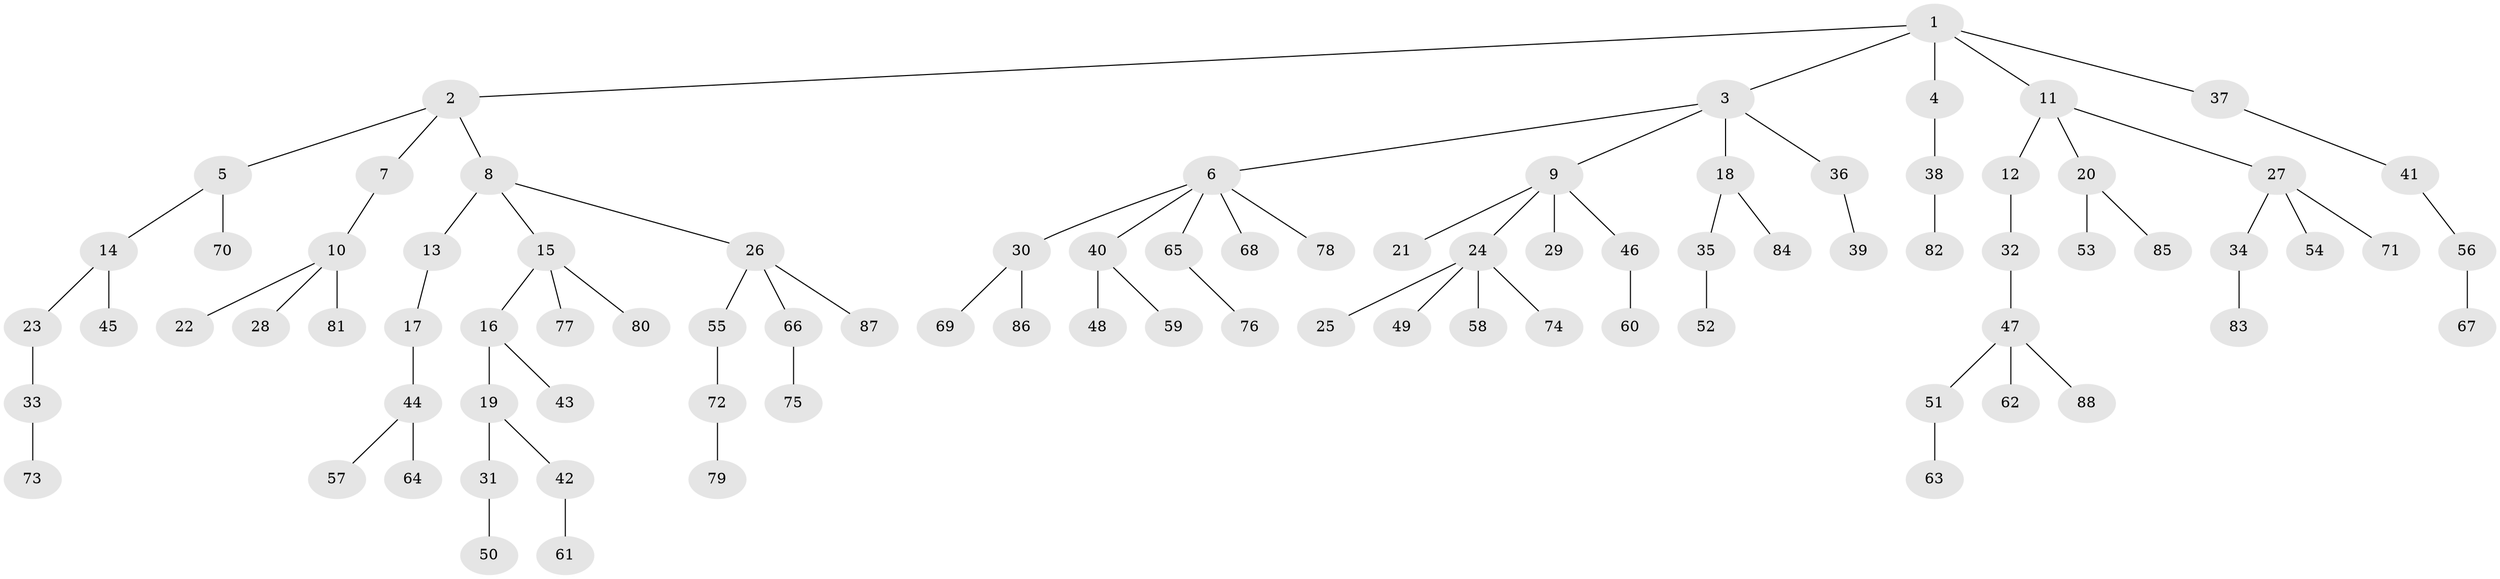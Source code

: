 // original degree distribution, {6: 0.03424657534246575, 5: 0.0410958904109589, 2: 0.2671232876712329, 4: 0.0684931506849315, 3: 0.08904109589041095, 1: 0.5}
// Generated by graph-tools (version 1.1) at 2025/51/03/04/25 22:51:25]
// undirected, 88 vertices, 87 edges
graph export_dot {
  node [color=gray90,style=filled];
  1;
  2;
  3;
  4;
  5;
  6;
  7;
  8;
  9;
  10;
  11;
  12;
  13;
  14;
  15;
  16;
  17;
  18;
  19;
  20;
  21;
  22;
  23;
  24;
  25;
  26;
  27;
  28;
  29;
  30;
  31;
  32;
  33;
  34;
  35;
  36;
  37;
  38;
  39;
  40;
  41;
  42;
  43;
  44;
  45;
  46;
  47;
  48;
  49;
  50;
  51;
  52;
  53;
  54;
  55;
  56;
  57;
  58;
  59;
  60;
  61;
  62;
  63;
  64;
  65;
  66;
  67;
  68;
  69;
  70;
  71;
  72;
  73;
  74;
  75;
  76;
  77;
  78;
  79;
  80;
  81;
  82;
  83;
  84;
  85;
  86;
  87;
  88;
  1 -- 2 [weight=1.0];
  1 -- 3 [weight=1.0];
  1 -- 4 [weight=1.0];
  1 -- 11 [weight=1.0];
  1 -- 37 [weight=1.0];
  2 -- 5 [weight=1.0];
  2 -- 7 [weight=1.0];
  2 -- 8 [weight=1.0];
  3 -- 6 [weight=1.0];
  3 -- 9 [weight=1.0];
  3 -- 18 [weight=1.0];
  3 -- 36 [weight=1.0];
  4 -- 38 [weight=1.0];
  5 -- 14 [weight=1.0];
  5 -- 70 [weight=1.0];
  6 -- 30 [weight=1.0];
  6 -- 40 [weight=1.0];
  6 -- 65 [weight=1.0];
  6 -- 68 [weight=1.0];
  6 -- 78 [weight=1.0];
  7 -- 10 [weight=1.0];
  8 -- 13 [weight=1.0];
  8 -- 15 [weight=1.0];
  8 -- 26 [weight=1.0];
  9 -- 21 [weight=1.0];
  9 -- 24 [weight=1.0];
  9 -- 29 [weight=1.0];
  9 -- 46 [weight=1.0];
  10 -- 22 [weight=1.0];
  10 -- 28 [weight=1.0];
  10 -- 81 [weight=2.0];
  11 -- 12 [weight=1.0];
  11 -- 20 [weight=1.0];
  11 -- 27 [weight=1.0];
  12 -- 32 [weight=1.0];
  13 -- 17 [weight=1.0];
  14 -- 23 [weight=1.0];
  14 -- 45 [weight=1.0];
  15 -- 16 [weight=1.0];
  15 -- 77 [weight=1.0];
  15 -- 80 [weight=1.0];
  16 -- 19 [weight=1.0];
  16 -- 43 [weight=1.0];
  17 -- 44 [weight=1.0];
  18 -- 35 [weight=1.0];
  18 -- 84 [weight=1.0];
  19 -- 31 [weight=1.0];
  19 -- 42 [weight=1.0];
  20 -- 53 [weight=1.0];
  20 -- 85 [weight=1.0];
  23 -- 33 [weight=1.0];
  24 -- 25 [weight=1.0];
  24 -- 49 [weight=1.0];
  24 -- 58 [weight=1.0];
  24 -- 74 [weight=1.0];
  26 -- 55 [weight=1.0];
  26 -- 66 [weight=1.0];
  26 -- 87 [weight=1.0];
  27 -- 34 [weight=1.0];
  27 -- 54 [weight=1.0];
  27 -- 71 [weight=1.0];
  30 -- 69 [weight=1.0];
  30 -- 86 [weight=1.0];
  31 -- 50 [weight=1.0];
  32 -- 47 [weight=1.0];
  33 -- 73 [weight=1.0];
  34 -- 83 [weight=1.0];
  35 -- 52 [weight=1.0];
  36 -- 39 [weight=1.0];
  37 -- 41 [weight=1.0];
  38 -- 82 [weight=1.0];
  40 -- 48 [weight=1.0];
  40 -- 59 [weight=1.0];
  41 -- 56 [weight=1.0];
  42 -- 61 [weight=1.0];
  44 -- 57 [weight=1.0];
  44 -- 64 [weight=1.0];
  46 -- 60 [weight=1.0];
  47 -- 51 [weight=1.0];
  47 -- 62 [weight=1.0];
  47 -- 88 [weight=1.0];
  51 -- 63 [weight=1.0];
  55 -- 72 [weight=1.0];
  56 -- 67 [weight=1.0];
  65 -- 76 [weight=1.0];
  66 -- 75 [weight=1.0];
  72 -- 79 [weight=1.0];
}
